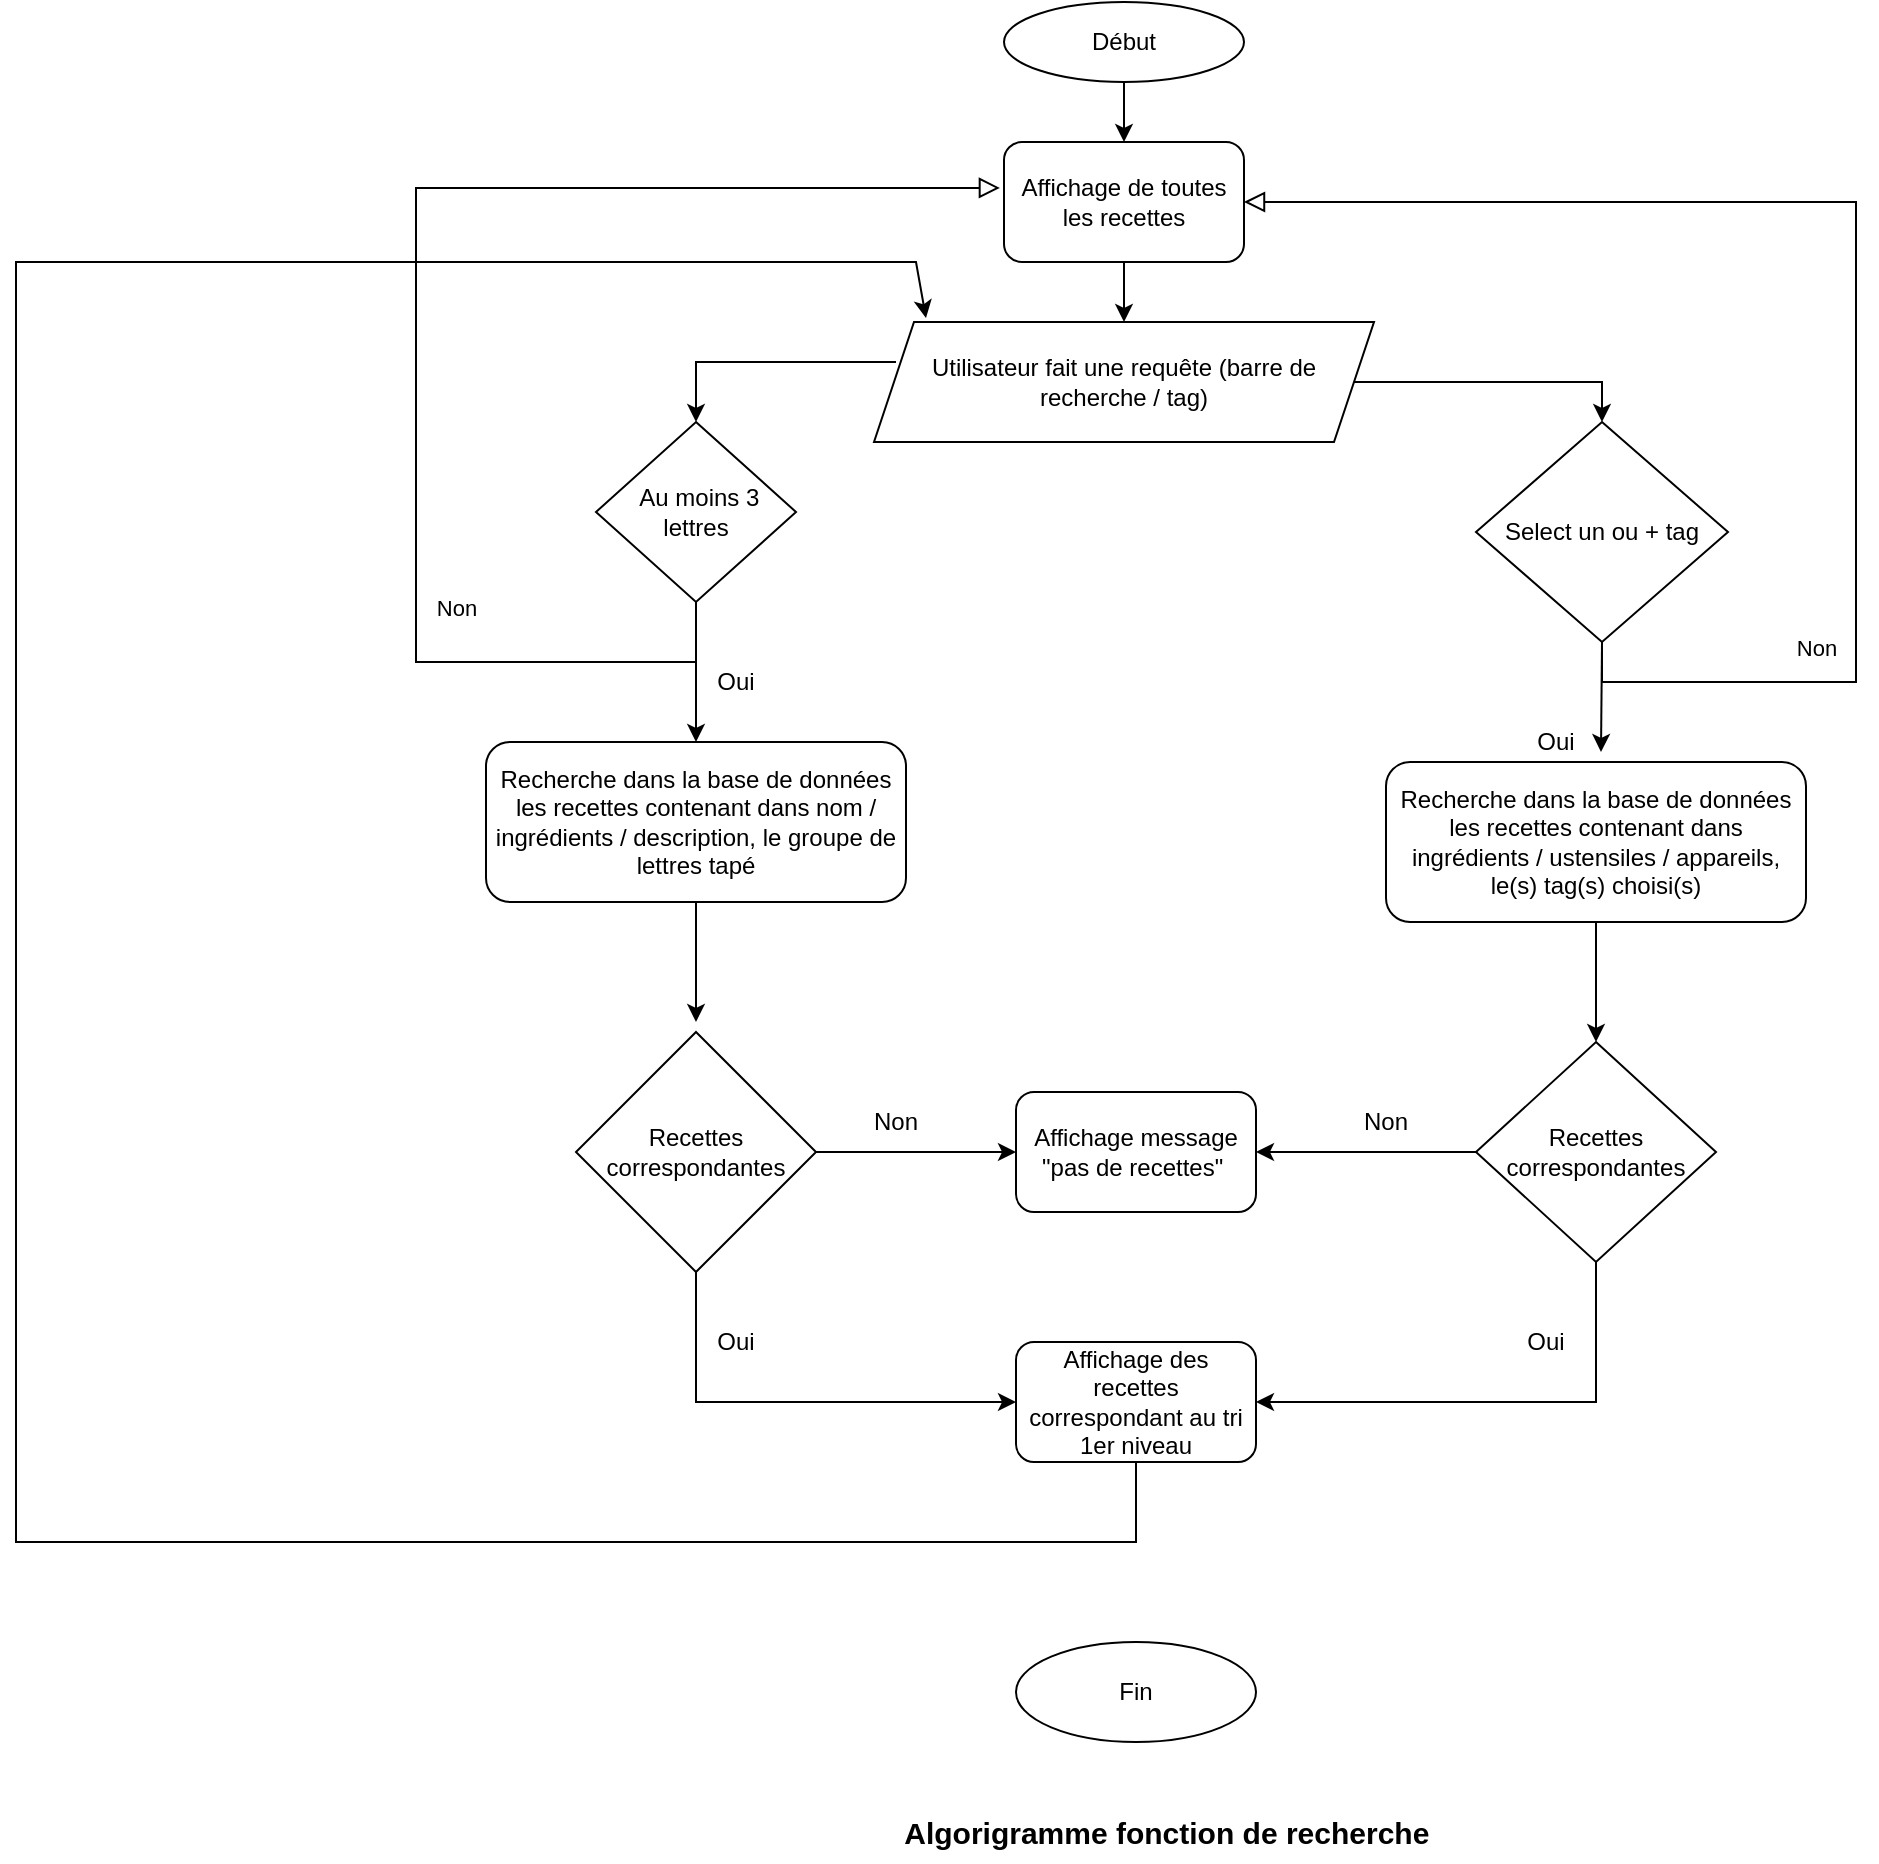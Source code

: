 <mxfile version="21.1.8" type="github">
  <diagram name="Page-1" id="ElQPL2IR4khZvtOX_0Ok">
    <mxGraphModel dx="1434" dy="760" grid="1" gridSize="10" guides="1" tooltips="1" connect="1" arrows="1" fold="1" page="1" pageScale="1" pageWidth="827" pageHeight="1169" math="0" shadow="0">
      <root>
        <mxCell id="0" />
        <mxCell id="1" parent="0" />
        <mxCell id="5KjXwTcjzb4-Xn1VzNlc-63" value="&lt;font style=&quot;vertical-align: inherit&quot;&gt;&lt;font style=&quot;vertical-align: inherit&quot;&gt;&lt;font style=&quot;vertical-align: inherit&quot;&gt;&lt;font style=&quot;vertical-align: inherit&quot;&gt;Non&lt;/font&gt;&lt;/font&gt;&lt;br&gt;&lt;br&gt;&lt;/font&gt;&lt;/font&gt;" style="rounded=0;html=1;jettySize=auto;orthogonalLoop=1;fontSize=11;endArrow=block;endFill=0;endSize=8;strokeWidth=1;shadow=0;labelBackgroundColor=none;edgeStyle=orthogonalEdgeStyle;entryX=-0.017;entryY=0.383;entryDx=0;entryDy=0;entryPerimeter=0;" parent="1" target="5KjXwTcjzb4-Xn1VzNlc-87" edge="1">
          <mxGeometry x="-0.436" y="-20" relative="1" as="geometry">
            <mxPoint as="offset" />
            <mxPoint x="400" y="720" as="sourcePoint" />
            <mxPoint x="260" y="620" as="targetPoint" />
            <Array as="points">
              <mxPoint x="400" y="760" />
              <mxPoint x="260" y="760" />
              <mxPoint x="260" y="523" />
            </Array>
          </mxGeometry>
        </mxCell>
        <mxCell id="5KjXwTcjzb4-Xn1VzNlc-64" value="&lt;font style=&quot;vertical-align: inherit&quot;&gt;&lt;font style=&quot;vertical-align: inherit&quot;&gt;&lt;font style=&quot;vertical-align: inherit&quot;&gt;&lt;font style=&quot;vertical-align: inherit&quot;&gt;&lt;font style=&quot;vertical-align: inherit&quot;&gt;&lt;font style=&quot;vertical-align: inherit&quot;&gt;Utilisateur fait une requête (barre de recherche / tag)&lt;/font&gt;&lt;/font&gt;&lt;/font&gt;&lt;/font&gt;&lt;/font&gt;&lt;/font&gt;" style="shape=parallelogram;perimeter=parallelogramPerimeter;whiteSpace=wrap;html=1;fixedSize=1;" parent="1" vertex="1">
          <mxGeometry x="489" y="590" width="250" height="60" as="geometry" />
        </mxCell>
        <mxCell id="5KjXwTcjzb4-Xn1VzNlc-65" value="" style="endArrow=classic;html=1;rounded=0;entryX=0.5;entryY=0;entryDx=0;entryDy=0;" parent="1" target="5KjXwTcjzb4-Xn1VzNlc-66" edge="1">
          <mxGeometry width="50" height="50" relative="1" as="geometry">
            <mxPoint x="500" y="610" as="sourcePoint" />
            <mxPoint x="400" y="620" as="targetPoint" />
            <Array as="points">
              <mxPoint x="400" y="610" />
            </Array>
          </mxGeometry>
        </mxCell>
        <mxCell id="5KjXwTcjzb4-Xn1VzNlc-66" value="&lt;span&gt;&lt;font style=&quot;vertical-align: inherit&quot;&gt;&lt;font style=&quot;vertical-align: inherit&quot;&gt;&lt;font style=&quot;vertical-align: inherit&quot;&gt;&lt;font style=&quot;vertical-align: inherit&quot;&gt;&amp;nbsp;Au moins 3 lettres&lt;/font&gt;&lt;/font&gt;&lt;/font&gt;&lt;/font&gt;&lt;/span&gt;" style="rhombus;whiteSpace=wrap;html=1;" parent="1" vertex="1">
          <mxGeometry x="350" y="640" width="100" height="90" as="geometry" />
        </mxCell>
        <mxCell id="5KjXwTcjzb4-Xn1VzNlc-67" value="&lt;span&gt;&lt;font style=&quot;vertical-align: inherit&quot;&gt;&lt;font style=&quot;vertical-align: inherit&quot;&gt;&lt;font style=&quot;vertical-align: inherit&quot;&gt;&lt;font style=&quot;vertical-align: inherit&quot;&gt;&lt;font style=&quot;vertical-align: inherit&quot;&gt;&lt;font style=&quot;vertical-align: inherit&quot;&gt;Select un ou + tag&lt;/font&gt;&lt;/font&gt;&lt;/font&gt;&lt;/font&gt;&lt;/font&gt;&lt;/font&gt;&lt;/span&gt;" style="rhombus;whiteSpace=wrap;html=1;" parent="1" vertex="1">
          <mxGeometry x="790" y="640" width="126" height="110" as="geometry" />
        </mxCell>
        <mxCell id="5KjXwTcjzb4-Xn1VzNlc-68" value="&lt;font style=&quot;vertical-align: inherit&quot;&gt;&lt;font style=&quot;vertical-align: inherit&quot;&gt;&lt;font style=&quot;vertical-align: inherit&quot;&gt;&lt;font style=&quot;vertical-align: inherit&quot;&gt;Recherche dans la base de données les recettes contenant dans nom / ingrédients / description, le groupe de lettres tapé&lt;/font&gt;&lt;/font&gt;&lt;/font&gt;&lt;/font&gt;" style="rounded=1;whiteSpace=wrap;html=1;" parent="1" vertex="1">
          <mxGeometry x="295" y="800" width="210" height="80" as="geometry" />
        </mxCell>
        <mxCell id="5KjXwTcjzb4-Xn1VzNlc-69" value="" style="endArrow=classic;html=1;rounded=0;entryX=0.5;entryY=0;entryDx=0;entryDy=0;" parent="1" target="5KjXwTcjzb4-Xn1VzNlc-68" edge="1">
          <mxGeometry width="50" height="50" relative="1" as="geometry">
            <mxPoint x="400" y="760" as="sourcePoint" />
            <mxPoint x="640" y="770" as="targetPoint" />
          </mxGeometry>
        </mxCell>
        <mxCell id="5KjXwTcjzb4-Xn1VzNlc-70" value="&lt;font style=&quot;vertical-align: inherit&quot;&gt;&lt;font style=&quot;vertical-align: inherit&quot;&gt;Oui&lt;br&gt;&lt;/font&gt;&lt;/font&gt;" style="text;html=1;strokeColor=none;fillColor=none;align=center;verticalAlign=middle;whiteSpace=wrap;rounded=0;" parent="1" vertex="1">
          <mxGeometry x="400" y="760" width="40" height="20" as="geometry" />
        </mxCell>
        <mxCell id="5KjXwTcjzb4-Xn1VzNlc-71" value="&lt;font style=&quot;vertical-align: inherit&quot;&gt;&lt;font style=&quot;vertical-align: inherit&quot;&gt;Recettes correspondantes&lt;/font&gt;&lt;/font&gt;" style="rhombus;whiteSpace=wrap;html=1;" parent="1" vertex="1">
          <mxGeometry x="340" y="945" width="120" height="120" as="geometry" />
        </mxCell>
        <mxCell id="5KjXwTcjzb4-Xn1VzNlc-72" value="" style="endArrow=classic;html=1;rounded=0;exitX=0.5;exitY=1;exitDx=0;exitDy=0;" parent="1" source="5KjXwTcjzb4-Xn1VzNlc-68" edge="1">
          <mxGeometry width="50" height="50" relative="1" as="geometry">
            <mxPoint x="590" y="950" as="sourcePoint" />
            <mxPoint x="400" y="940" as="targetPoint" />
          </mxGeometry>
        </mxCell>
        <mxCell id="5KjXwTcjzb4-Xn1VzNlc-73" value="" style="endArrow=classic;html=1;rounded=0;exitX=0.5;exitY=1;exitDx=0;exitDy=0;entryX=0;entryY=0.5;entryDx=0;entryDy=0;" parent="1" source="5KjXwTcjzb4-Xn1VzNlc-71" target="5KjXwTcjzb4-Xn1VzNlc-74" edge="1">
          <mxGeometry width="50" height="50" relative="1" as="geometry">
            <mxPoint x="590" y="950" as="sourcePoint" />
            <mxPoint x="400" y="1110" as="targetPoint" />
            <Array as="points">
              <mxPoint x="400" y="1130" />
            </Array>
          </mxGeometry>
        </mxCell>
        <mxCell id="5KjXwTcjzb4-Xn1VzNlc-74" value="&lt;font style=&quot;vertical-align: inherit&quot;&gt;&lt;font style=&quot;vertical-align: inherit&quot;&gt;Affichage des recettes correspondant au tri 1er niveau&lt;/font&gt;&lt;/font&gt;" style="rounded=1;whiteSpace=wrap;html=1;" parent="1" vertex="1">
          <mxGeometry x="560" y="1100" width="120" height="60" as="geometry" />
        </mxCell>
        <mxCell id="5KjXwTcjzb4-Xn1VzNlc-75" value="&lt;font style=&quot;vertical-align: inherit&quot;&gt;&lt;font style=&quot;vertical-align: inherit&quot;&gt;&lt;font style=&quot;vertical-align: inherit&quot;&gt;&lt;font style=&quot;vertical-align: inherit&quot;&gt;&lt;font style=&quot;vertical-align: inherit&quot;&gt;&lt;font style=&quot;vertical-align: inherit&quot;&gt;Affichage message &quot;pas de recettes&quot;&amp;nbsp;&lt;/font&gt;&lt;/font&gt;&lt;/font&gt;&lt;/font&gt;&lt;/font&gt;&lt;/font&gt;" style="rounded=1;whiteSpace=wrap;html=1;" parent="1" vertex="1">
          <mxGeometry x="560" y="975" width="120" height="60" as="geometry" />
        </mxCell>
        <mxCell id="5KjXwTcjzb4-Xn1VzNlc-76" value="" style="endArrow=classic;html=1;rounded=0;exitX=1;exitY=0.5;exitDx=0;exitDy=0;entryX=0.5;entryY=0;entryDx=0;entryDy=0;" parent="1" source="5KjXwTcjzb4-Xn1VzNlc-64" target="5KjXwTcjzb4-Xn1VzNlc-67" edge="1">
          <mxGeometry width="50" height="50" relative="1" as="geometry">
            <mxPoint x="852.96" y="563.5" as="sourcePoint" />
            <mxPoint x="853" y="620" as="targetPoint" />
            <Array as="points">
              <mxPoint x="800" y="620" />
              <mxPoint x="853" y="620" />
            </Array>
          </mxGeometry>
        </mxCell>
        <mxCell id="5KjXwTcjzb4-Xn1VzNlc-77" value="&lt;font style=&quot;vertical-align: inherit&quot;&gt;&lt;font style=&quot;vertical-align: inherit&quot;&gt;&lt;font style=&quot;vertical-align: inherit&quot;&gt;&lt;font style=&quot;vertical-align: inherit&quot;&gt;Non&lt;/font&gt;&lt;/font&gt;&lt;br&gt;&lt;br&gt;&lt;/font&gt;&lt;/font&gt;" style="rounded=0;html=1;jettySize=auto;orthogonalLoop=1;fontSize=11;endArrow=block;endFill=0;endSize=8;strokeWidth=1;shadow=0;labelBackgroundColor=none;edgeStyle=orthogonalEdgeStyle;exitX=0.5;exitY=1;exitDx=0;exitDy=0;entryX=1;entryY=0.5;entryDx=0;entryDy=0;" parent="1" source="5KjXwTcjzb4-Xn1VzNlc-67" target="5KjXwTcjzb4-Xn1VzNlc-87" edge="1">
          <mxGeometry x="-0.633" y="10" relative="1" as="geometry">
            <mxPoint as="offset" />
            <mxPoint x="760" y="740" as="sourcePoint" />
            <mxPoint x="860" y="582" as="targetPoint" />
            <Array as="points">
              <mxPoint x="853" y="770" />
              <mxPoint x="980" y="770" />
              <mxPoint x="980" y="530" />
            </Array>
          </mxGeometry>
        </mxCell>
        <mxCell id="5KjXwTcjzb4-Xn1VzNlc-78" value="" style="endArrow=classic;html=1;rounded=0;" parent="1" edge="1">
          <mxGeometry width="50" height="50" relative="1" as="geometry">
            <mxPoint x="853" y="750" as="sourcePoint" />
            <mxPoint x="852.5" y="805" as="targetPoint" />
          </mxGeometry>
        </mxCell>
        <mxCell id="5KjXwTcjzb4-Xn1VzNlc-79" value="&lt;font style=&quot;vertical-align: inherit&quot;&gt;&lt;font style=&quot;vertical-align: inherit&quot;&gt;Oui&lt;br&gt;&lt;/font&gt;&lt;/font&gt;" style="text;html=1;strokeColor=none;fillColor=none;align=center;verticalAlign=middle;whiteSpace=wrap;rounded=0;" parent="1" vertex="1">
          <mxGeometry x="810" y="790" width="40" height="20" as="geometry" />
        </mxCell>
        <mxCell id="5KjXwTcjzb4-Xn1VzNlc-80" value="&lt;font style=&quot;vertical-align: inherit&quot;&gt;&lt;font style=&quot;vertical-align: inherit&quot;&gt;&lt;font style=&quot;vertical-align: inherit&quot;&gt;&lt;font style=&quot;vertical-align: inherit&quot;&gt;&lt;font style=&quot;vertical-align: inherit&quot;&gt;&lt;font style=&quot;vertical-align: inherit&quot;&gt;Recherche dans la base de données les recettes contenant dans ingrédients / ustensiles / appareils, le(s) tag(s) choisi(s)&lt;/font&gt;&lt;/font&gt;&lt;/font&gt;&lt;/font&gt;&lt;/font&gt;&lt;/font&gt;" style="rounded=1;whiteSpace=wrap;html=1;" parent="1" vertex="1">
          <mxGeometry x="745" y="810" width="210" height="80" as="geometry" />
        </mxCell>
        <mxCell id="5KjXwTcjzb4-Xn1VzNlc-81" value="&lt;font style=&quot;vertical-align: inherit&quot;&gt;&lt;font style=&quot;vertical-align: inherit&quot;&gt;Recettes correspondantes&lt;/font&gt;&lt;/font&gt;" style="rhombus;whiteSpace=wrap;html=1;" parent="1" vertex="1">
          <mxGeometry x="790" y="950" width="120" height="110" as="geometry" />
        </mxCell>
        <mxCell id="5KjXwTcjzb4-Xn1VzNlc-82" value="" style="endArrow=classic;html=1;rounded=0;exitX=0.5;exitY=1;exitDx=0;exitDy=0;entryX=0.5;entryY=0;entryDx=0;entryDy=0;" parent="1" source="5KjXwTcjzb4-Xn1VzNlc-80" target="5KjXwTcjzb4-Xn1VzNlc-81" edge="1">
          <mxGeometry width="50" height="50" relative="1" as="geometry">
            <mxPoint x="410" y="890" as="sourcePoint" />
            <mxPoint x="410" y="950" as="targetPoint" />
          </mxGeometry>
        </mxCell>
        <mxCell id="5KjXwTcjzb4-Xn1VzNlc-83" value="&lt;font style=&quot;vertical-align: inherit&quot;&gt;&lt;font style=&quot;vertical-align: inherit&quot;&gt;Oui&lt;br&gt;&lt;/font&gt;&lt;/font&gt;" style="text;html=1;strokeColor=none;fillColor=none;align=center;verticalAlign=middle;whiteSpace=wrap;rounded=0;" parent="1" vertex="1">
          <mxGeometry x="800" y="1090" width="50" height="20" as="geometry" />
        </mxCell>
        <mxCell id="5KjXwTcjzb4-Xn1VzNlc-84" value="" style="endArrow=classic;html=1;rounded=0;exitX=0.5;exitY=1;exitDx=0;exitDy=0;entryX=1;entryY=0.5;entryDx=0;entryDy=0;" parent="1" source="5KjXwTcjzb4-Xn1VzNlc-81" target="5KjXwTcjzb4-Xn1VzNlc-74" edge="1">
          <mxGeometry width="50" height="50" relative="1" as="geometry">
            <mxPoint x="725" y="1160" as="sourcePoint" />
            <mxPoint x="850" y="1110" as="targetPoint" />
            <Array as="points">
              <mxPoint x="850" y="1070" />
              <mxPoint x="850" y="1130" />
            </Array>
          </mxGeometry>
        </mxCell>
        <mxCell id="5KjXwTcjzb4-Xn1VzNlc-85" value="&lt;font style=&quot;vertical-align: inherit&quot;&gt;&lt;font style=&quot;vertical-align: inherit&quot;&gt;Début&lt;/font&gt;&lt;/font&gt;" style="ellipse;whiteSpace=wrap;html=1;" parent="1" vertex="1">
          <mxGeometry x="554" y="430" width="120" height="40" as="geometry" />
        </mxCell>
        <mxCell id="5KjXwTcjzb4-Xn1VzNlc-86" value="&lt;font style=&quot;vertical-align: inherit&quot;&gt;&lt;font style=&quot;vertical-align: inherit&quot;&gt;Fin&lt;/font&gt;&lt;/font&gt;" style="ellipse;whiteSpace=wrap;html=1;" parent="1" vertex="1">
          <mxGeometry x="560" y="1250" width="120" height="50" as="geometry" />
        </mxCell>
        <mxCell id="5KjXwTcjzb4-Xn1VzNlc-87" value="&lt;font style=&quot;vertical-align: inherit&quot;&gt;&lt;font style=&quot;vertical-align: inherit&quot;&gt;Affichage de toutes les recettes&lt;/font&gt;&lt;/font&gt;" style="rounded=1;whiteSpace=wrap;html=1;" parent="1" vertex="1">
          <mxGeometry x="554" y="500" width="120" height="60" as="geometry" />
        </mxCell>
        <mxCell id="5KjXwTcjzb4-Xn1VzNlc-88" value="" style="endArrow=classic;html=1;rounded=0;strokeColor=#000000;exitX=0.5;exitY=1;exitDx=0;exitDy=0;entryX=0.5;entryY=0;entryDx=0;entryDy=0;" parent="1" source="5KjXwTcjzb4-Xn1VzNlc-85" target="5KjXwTcjzb4-Xn1VzNlc-87" edge="1">
          <mxGeometry width="50" height="50" relative="1" as="geometry">
            <mxPoint x="440" y="720" as="sourcePoint" />
            <mxPoint x="490" y="670" as="targetPoint" />
          </mxGeometry>
        </mxCell>
        <mxCell id="5KjXwTcjzb4-Xn1VzNlc-89" value="" style="endArrow=classic;html=1;rounded=0;strokeColor=#000000;entryX=0;entryY=0.5;entryDx=0;entryDy=0;exitX=1;exitY=0.5;exitDx=0;exitDy=0;" parent="1" source="5KjXwTcjzb4-Xn1VzNlc-71" target="5KjXwTcjzb4-Xn1VzNlc-75" edge="1">
          <mxGeometry width="50" height="50" relative="1" as="geometry">
            <mxPoint x="440" y="990" as="sourcePoint" />
            <mxPoint x="490" y="940" as="targetPoint" />
          </mxGeometry>
        </mxCell>
        <mxCell id="5KjXwTcjzb4-Xn1VzNlc-90" value="" style="endArrow=classic;html=1;rounded=0;strokeColor=#000000;exitX=0;exitY=0.5;exitDx=0;exitDy=0;entryX=1;entryY=0.5;entryDx=0;entryDy=0;" parent="1" source="5KjXwTcjzb4-Xn1VzNlc-81" target="5KjXwTcjzb4-Xn1VzNlc-75" edge="1">
          <mxGeometry width="50" height="50" relative="1" as="geometry">
            <mxPoint x="440" y="990" as="sourcePoint" />
            <mxPoint x="490" y="940" as="targetPoint" />
          </mxGeometry>
        </mxCell>
        <mxCell id="5KjXwTcjzb4-Xn1VzNlc-91" value="Non" style="text;html=1;strokeColor=none;fillColor=none;align=center;verticalAlign=middle;whiteSpace=wrap;rounded=0;" parent="1" vertex="1">
          <mxGeometry x="470" y="975" width="60" height="30" as="geometry" />
        </mxCell>
        <mxCell id="5KjXwTcjzb4-Xn1VzNlc-92" value="Non" style="text;html=1;strokeColor=none;fillColor=none;align=center;verticalAlign=middle;whiteSpace=wrap;rounded=0;" parent="1" vertex="1">
          <mxGeometry x="715" y="975" width="60" height="30" as="geometry" />
        </mxCell>
        <mxCell id="5KjXwTcjzb4-Xn1VzNlc-93" value="" style="endArrow=classic;html=1;rounded=0;strokeColor=#000000;exitX=0.5;exitY=1;exitDx=0;exitDy=0;entryX=0.5;entryY=0;entryDx=0;entryDy=0;" parent="1" source="5KjXwTcjzb4-Xn1VzNlc-87" target="5KjXwTcjzb4-Xn1VzNlc-64" edge="1">
          <mxGeometry width="50" height="50" relative="1" as="geometry">
            <mxPoint x="440" y="810" as="sourcePoint" />
            <mxPoint x="490" y="760" as="targetPoint" />
          </mxGeometry>
        </mxCell>
        <mxCell id="5KjXwTcjzb4-Xn1VzNlc-94" value="&lt;font style=&quot;vertical-align: inherit&quot;&gt;&lt;font style=&quot;vertical-align: inherit&quot;&gt;Oui&lt;br&gt;&lt;/font&gt;&lt;/font&gt;" style="text;html=1;strokeColor=none;fillColor=none;align=center;verticalAlign=middle;whiteSpace=wrap;rounded=0;" parent="1" vertex="1">
          <mxGeometry x="395" y="1090" width="50" height="20" as="geometry" />
        </mxCell>
        <mxCell id="5KjXwTcjzb4-Xn1VzNlc-109" value="&lt;b&gt;&lt;font style=&quot;font-size: 15px&quot;&gt;Algorigramme fonction de recherche&amp;nbsp;&lt;/font&gt;&lt;/b&gt;" style="text;html=1;strokeColor=none;fillColor=none;align=center;verticalAlign=middle;whiteSpace=wrap;rounded=0;" parent="1" vertex="1">
          <mxGeometry x="430" y="1330" width="415" height="30" as="geometry" />
        </mxCell>
        <mxCell id="x4ng1-_CztchQKy-SzL2-1" value="" style="endArrow=classic;html=1;rounded=0;exitX=0.5;exitY=1;exitDx=0;exitDy=0;entryX=0.104;entryY=-0.033;entryDx=0;entryDy=0;entryPerimeter=0;" edge="1" parent="1" source="5KjXwTcjzb4-Xn1VzNlc-74" target="5KjXwTcjzb4-Xn1VzNlc-64">
          <mxGeometry width="50" height="50" relative="1" as="geometry">
            <mxPoint x="590" y="1200" as="sourcePoint" />
            <mxPoint x="490" y="590" as="targetPoint" />
            <Array as="points">
              <mxPoint x="620" y="1200" />
              <mxPoint x="60" y="1200" />
              <mxPoint x="60" y="860" />
              <mxPoint x="60" y="560" />
              <mxPoint x="510" y="560" />
            </Array>
          </mxGeometry>
        </mxCell>
      </root>
    </mxGraphModel>
  </diagram>
</mxfile>
